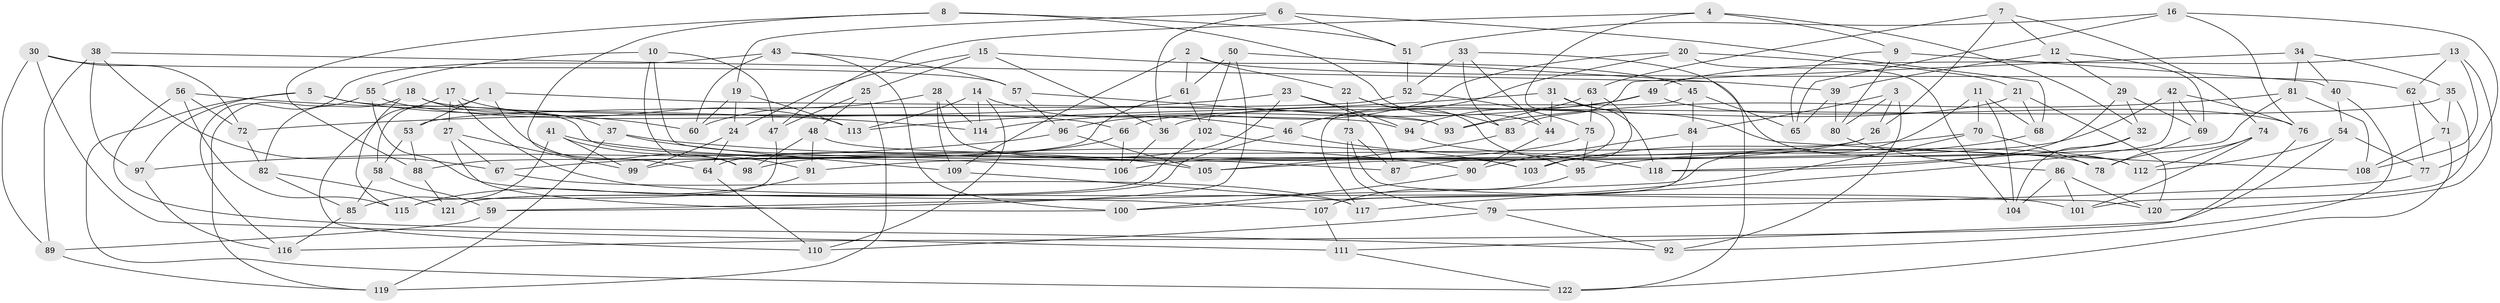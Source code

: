 // coarse degree distribution, {11: 0.03488372093023256, 4: 0.8372093023255814, 8: 0.011627906976744186, 12: 0.03488372093023256, 9: 0.023255813953488372, 3: 0.046511627906976744, 7: 0.011627906976744186}
// Generated by graph-tools (version 1.1) at 2025/53/03/04/25 22:53:44]
// undirected, 122 vertices, 244 edges
graph export_dot {
  node [color=gray90,style=filled];
  1;
  2;
  3;
  4;
  5;
  6;
  7;
  8;
  9;
  10;
  11;
  12;
  13;
  14;
  15;
  16;
  17;
  18;
  19;
  20;
  21;
  22;
  23;
  24;
  25;
  26;
  27;
  28;
  29;
  30;
  31;
  32;
  33;
  34;
  35;
  36;
  37;
  38;
  39;
  40;
  41;
  42;
  43;
  44;
  45;
  46;
  47;
  48;
  49;
  50;
  51;
  52;
  53;
  54;
  55;
  56;
  57;
  58;
  59;
  60;
  61;
  62;
  63;
  64;
  65;
  66;
  67;
  68;
  69;
  70;
  71;
  72;
  73;
  74;
  75;
  76;
  77;
  78;
  79;
  80;
  81;
  82;
  83;
  84;
  85;
  86;
  87;
  88;
  89;
  90;
  91;
  92;
  93;
  94;
  95;
  96;
  97;
  98;
  99;
  100;
  101;
  102;
  103;
  104;
  105;
  106;
  107;
  108;
  109;
  110;
  111;
  112;
  113;
  114;
  115;
  116;
  117;
  118;
  119;
  120;
  121;
  122;
  1 -- 98;
  1 -- 93;
  1 -- 53;
  1 -- 58;
  2 -- 109;
  2 -- 62;
  2 -- 22;
  2 -- 61;
  3 -- 80;
  3 -- 26;
  3 -- 92;
  3 -- 84;
  4 -- 9;
  4 -- 87;
  4 -- 32;
  4 -- 47;
  5 -- 60;
  5 -- 122;
  5 -- 97;
  5 -- 106;
  6 -- 51;
  6 -- 19;
  6 -- 68;
  6 -- 36;
  7 -- 63;
  7 -- 74;
  7 -- 12;
  7 -- 26;
  8 -- 88;
  8 -- 51;
  8 -- 44;
  8 -- 64;
  9 -- 65;
  9 -- 80;
  9 -- 40;
  10 -- 47;
  10 -- 55;
  10 -- 87;
  10 -- 98;
  11 -- 104;
  11 -- 59;
  11 -- 68;
  11 -- 70;
  12 -- 29;
  12 -- 69;
  12 -- 39;
  13 -- 49;
  13 -- 62;
  13 -- 108;
  13 -- 120;
  14 -- 46;
  14 -- 110;
  14 -- 113;
  14 -- 114;
  15 -- 36;
  15 -- 24;
  15 -- 45;
  15 -- 25;
  16 -- 76;
  16 -- 65;
  16 -- 77;
  16 -- 51;
  17 -- 113;
  17 -- 101;
  17 -- 110;
  17 -- 27;
  18 -- 37;
  18 -- 94;
  18 -- 115;
  18 -- 82;
  19 -- 113;
  19 -- 60;
  19 -- 24;
  20 -- 46;
  20 -- 104;
  20 -- 96;
  20 -- 21;
  21 -- 36;
  21 -- 68;
  21 -- 120;
  22 -- 95;
  22 -- 83;
  22 -- 73;
  23 -- 87;
  23 -- 64;
  23 -- 94;
  23 -- 72;
  24 -- 99;
  24 -- 64;
  25 -- 119;
  25 -- 47;
  25 -- 48;
  26 -- 106;
  26 -- 91;
  27 -- 100;
  27 -- 67;
  27 -- 99;
  28 -- 109;
  28 -- 103;
  28 -- 60;
  28 -- 114;
  29 -- 32;
  29 -- 69;
  29 -- 118;
  30 -- 72;
  30 -- 57;
  30 -- 111;
  30 -- 89;
  31 -- 118;
  31 -- 44;
  31 -- 108;
  31 -- 113;
  32 -- 118;
  32 -- 104;
  33 -- 44;
  33 -- 122;
  33 -- 52;
  33 -- 83;
  34 -- 83;
  34 -- 35;
  34 -- 81;
  34 -- 40;
  35 -- 66;
  35 -- 101;
  35 -- 71;
  36 -- 106;
  37 -- 90;
  37 -- 119;
  37 -- 109;
  38 -- 39;
  38 -- 89;
  38 -- 67;
  38 -- 97;
  39 -- 80;
  39 -- 65;
  40 -- 54;
  40 -- 92;
  41 -- 91;
  41 -- 85;
  41 -- 105;
  41 -- 99;
  42 -- 117;
  42 -- 69;
  42 -- 99;
  42 -- 76;
  43 -- 100;
  43 -- 60;
  43 -- 116;
  43 -- 57;
  44 -- 90;
  45 -- 65;
  45 -- 117;
  45 -- 84;
  46 -- 121;
  46 -- 118;
  47 -- 115;
  48 -- 98;
  48 -- 78;
  48 -- 91;
  49 -- 94;
  49 -- 76;
  49 -- 114;
  50 -- 112;
  50 -- 59;
  50 -- 102;
  50 -- 61;
  51 -- 52;
  52 -- 53;
  52 -- 75;
  53 -- 88;
  53 -- 58;
  54 -- 116;
  54 -- 112;
  54 -- 77;
  55 -- 119;
  55 -- 107;
  55 -- 66;
  56 -- 114;
  56 -- 72;
  56 -- 92;
  56 -- 115;
  57 -- 96;
  57 -- 93;
  58 -- 85;
  58 -- 59;
  59 -- 89;
  61 -- 102;
  61 -- 88;
  62 -- 77;
  62 -- 71;
  63 -- 75;
  63 -- 93;
  63 -- 103;
  64 -- 110;
  66 -- 67;
  66 -- 106;
  67 -- 117;
  68 -- 95;
  69 -- 78;
  70 -- 78;
  70 -- 103;
  70 -- 100;
  71 -- 108;
  71 -- 122;
  72 -- 82;
  73 -- 120;
  73 -- 79;
  73 -- 87;
  74 -- 78;
  74 -- 112;
  74 -- 101;
  75 -- 98;
  75 -- 95;
  76 -- 111;
  77 -- 79;
  79 -- 110;
  79 -- 92;
  80 -- 86;
  81 -- 93;
  81 -- 105;
  81 -- 108;
  82 -- 121;
  82 -- 85;
  83 -- 105;
  84 -- 90;
  84 -- 107;
  85 -- 116;
  86 -- 120;
  86 -- 104;
  86 -- 101;
  88 -- 121;
  89 -- 119;
  90 -- 100;
  91 -- 115;
  94 -- 112;
  95 -- 107;
  96 -- 105;
  96 -- 97;
  97 -- 116;
  102 -- 121;
  102 -- 103;
  107 -- 111;
  109 -- 117;
  111 -- 122;
}

